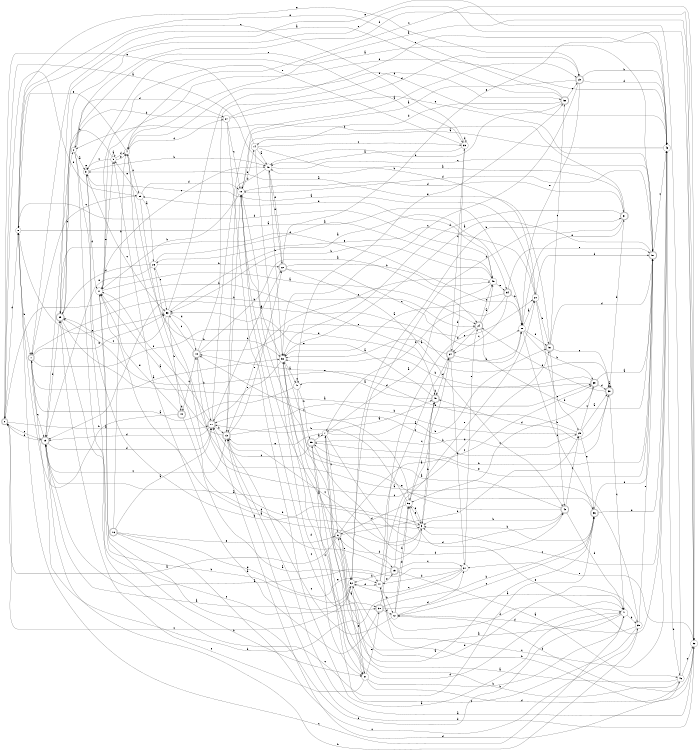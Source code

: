 digraph n48_10 {
__start0 [label="" shape="none"];

rankdir=LR;
size="8,5";

s0 [style="rounded,filled", color="black", fillcolor="white" shape="doublecircle", label="0"];
s1 [style="rounded,filled", color="black", fillcolor="white" shape="doublecircle", label="1"];
s2 [style="filled", color="black", fillcolor="white" shape="circle", label="2"];
s3 [style="filled", color="black", fillcolor="white" shape="circle", label="3"];
s4 [style="filled", color="black", fillcolor="white" shape="circle", label="4"];
s5 [style="filled", color="black", fillcolor="white" shape="circle", label="5"];
s6 [style="rounded,filled", color="black", fillcolor="white" shape="doublecircle", label="6"];
s7 [style="filled", color="black", fillcolor="white" shape="circle", label="7"];
s8 [style="filled", color="black", fillcolor="white" shape="circle", label="8"];
s9 [style="filled", color="black", fillcolor="white" shape="circle", label="9"];
s10 [style="filled", color="black", fillcolor="white" shape="circle", label="10"];
s11 [style="rounded,filled", color="black", fillcolor="white" shape="doublecircle", label="11"];
s12 [style="filled", color="black", fillcolor="white" shape="circle", label="12"];
s13 [style="rounded,filled", color="black", fillcolor="white" shape="doublecircle", label="13"];
s14 [style="filled", color="black", fillcolor="white" shape="circle", label="14"];
s15 [style="rounded,filled", color="black", fillcolor="white" shape="doublecircle", label="15"];
s16 [style="rounded,filled", color="black", fillcolor="white" shape="doublecircle", label="16"];
s17 [style="filled", color="black", fillcolor="white" shape="circle", label="17"];
s18 [style="rounded,filled", color="black", fillcolor="white" shape="doublecircle", label="18"];
s19 [style="rounded,filled", color="black", fillcolor="white" shape="doublecircle", label="19"];
s20 [style="filled", color="black", fillcolor="white" shape="circle", label="20"];
s21 [style="filled", color="black", fillcolor="white" shape="circle", label="21"];
s22 [style="rounded,filled", color="black", fillcolor="white" shape="doublecircle", label="22"];
s23 [style="rounded,filled", color="black", fillcolor="white" shape="doublecircle", label="23"];
s24 [style="rounded,filled", color="black", fillcolor="white" shape="doublecircle", label="24"];
s25 [style="filled", color="black", fillcolor="white" shape="circle", label="25"];
s26 [style="filled", color="black", fillcolor="white" shape="circle", label="26"];
s27 [style="filled", color="black", fillcolor="white" shape="circle", label="27"];
s28 [style="filled", color="black", fillcolor="white" shape="circle", label="28"];
s29 [style="rounded,filled", color="black", fillcolor="white" shape="doublecircle", label="29"];
s30 [style="rounded,filled", color="black", fillcolor="white" shape="doublecircle", label="30"];
s31 [style="rounded,filled", color="black", fillcolor="white" shape="doublecircle", label="31"];
s32 [style="filled", color="black", fillcolor="white" shape="circle", label="32"];
s33 [style="filled", color="black", fillcolor="white" shape="circle", label="33"];
s34 [style="rounded,filled", color="black", fillcolor="white" shape="doublecircle", label="34"];
s35 [style="filled", color="black", fillcolor="white" shape="circle", label="35"];
s36 [style="rounded,filled", color="black", fillcolor="white" shape="doublecircle", label="36"];
s37 [style="filled", color="black", fillcolor="white" shape="circle", label="37"];
s38 [style="rounded,filled", color="black", fillcolor="white" shape="doublecircle", label="38"];
s39 [style="rounded,filled", color="black", fillcolor="white" shape="doublecircle", label="39"];
s40 [style="filled", color="black", fillcolor="white" shape="circle", label="40"];
s41 [style="filled", color="black", fillcolor="white" shape="circle", label="41"];
s42 [style="rounded,filled", color="black", fillcolor="white" shape="doublecircle", label="42"];
s43 [style="filled", color="black", fillcolor="white" shape="circle", label="43"];
s44 [style="rounded,filled", color="black", fillcolor="white" shape="doublecircle", label="44"];
s45 [style="rounded,filled", color="black", fillcolor="white" shape="doublecircle", label="45"];
s46 [style="filled", color="black", fillcolor="white" shape="circle", label="46"];
s47 [style="filled", color="black", fillcolor="white" shape="circle", label="47"];
s48 [style="filled", color="black", fillcolor="white" shape="circle", label="48"];
s49 [style="filled", color="black", fillcolor="white" shape="circle", label="49"];
s50 [style="rounded,filled", color="black", fillcolor="white" shape="doublecircle", label="50"];
s51 [style="rounded,filled", color="black", fillcolor="white" shape="doublecircle", label="51"];
s52 [style="filled", color="black", fillcolor="white" shape="circle", label="52"];
s53 [style="filled", color="black", fillcolor="white" shape="circle", label="53"];
s54 [style="rounded,filled", color="black", fillcolor="white" shape="doublecircle", label="54"];
s55 [style="rounded,filled", color="black", fillcolor="white" shape="doublecircle", label="55"];
s56 [style="filled", color="black", fillcolor="white" shape="circle", label="56"];
s57 [style="rounded,filled", color="black", fillcolor="white" shape="doublecircle", label="57"];
s58 [style="filled", color="black", fillcolor="white" shape="circle", label="58"];
s59 [style="filled", color="black", fillcolor="white" shape="circle", label="59"];
s0 -> s11 [label="a"];
s0 -> s45 [label="b"];
s0 -> s19 [label="c"];
s0 -> s8 [label="d"];
s0 -> s59 [label="e"];
s1 -> s58 [label="a"];
s1 -> s24 [label="b"];
s1 -> s19 [label="c"];
s1 -> s38 [label="d"];
s1 -> s53 [label="e"];
s2 -> s9 [label="a"];
s2 -> s52 [label="b"];
s2 -> s30 [label="c"];
s2 -> s32 [label="d"];
s2 -> s33 [label="e"];
s3 -> s17 [label="a"];
s3 -> s45 [label="b"];
s3 -> s13 [label="c"];
s3 -> s9 [label="d"];
s3 -> s56 [label="e"];
s4 -> s32 [label="a"];
s4 -> s58 [label="b"];
s4 -> s59 [label="c"];
s4 -> s27 [label="d"];
s4 -> s8 [label="e"];
s5 -> s5 [label="a"];
s5 -> s19 [label="b"];
s5 -> s9 [label="c"];
s5 -> s4 [label="d"];
s5 -> s4 [label="e"];
s6 -> s0 [label="a"];
s6 -> s25 [label="b"];
s6 -> s39 [label="c"];
s6 -> s3 [label="d"];
s6 -> s52 [label="e"];
s7 -> s45 [label="a"];
s7 -> s51 [label="b"];
s7 -> s6 [label="c"];
s7 -> s42 [label="d"];
s7 -> s13 [label="e"];
s8 -> s28 [label="a"];
s8 -> s1 [label="b"];
s8 -> s53 [label="c"];
s8 -> s49 [label="d"];
s8 -> s23 [label="e"];
s9 -> s57 [label="a"];
s9 -> s40 [label="b"];
s9 -> s53 [label="c"];
s9 -> s17 [label="d"];
s9 -> s9 [label="e"];
s10 -> s15 [label="a"];
s10 -> s17 [label="b"];
s10 -> s30 [label="c"];
s10 -> s31 [label="d"];
s10 -> s14 [label="e"];
s11 -> s23 [label="a"];
s11 -> s13 [label="b"];
s11 -> s22 [label="c"];
s11 -> s19 [label="d"];
s11 -> s17 [label="e"];
s12 -> s41 [label="a"];
s12 -> s56 [label="b"];
s12 -> s13 [label="c"];
s12 -> s37 [label="d"];
s12 -> s56 [label="e"];
s13 -> s17 [label="a"];
s13 -> s10 [label="b"];
s13 -> s38 [label="c"];
s13 -> s32 [label="d"];
s13 -> s22 [label="e"];
s14 -> s40 [label="a"];
s14 -> s20 [label="b"];
s14 -> s33 [label="c"];
s14 -> s21 [label="d"];
s14 -> s0 [label="e"];
s15 -> s46 [label="a"];
s15 -> s52 [label="b"];
s15 -> s37 [label="c"];
s15 -> s4 [label="d"];
s15 -> s20 [label="e"];
s16 -> s11 [label="a"];
s16 -> s4 [label="b"];
s16 -> s35 [label="c"];
s16 -> s47 [label="d"];
s16 -> s6 [label="e"];
s17 -> s24 [label="a"];
s17 -> s21 [label="b"];
s17 -> s40 [label="c"];
s17 -> s43 [label="d"];
s17 -> s5 [label="e"];
s18 -> s24 [label="a"];
s18 -> s11 [label="b"];
s18 -> s53 [label="c"];
s18 -> s50 [label="d"];
s18 -> s28 [label="e"];
s19 -> s3 [label="a"];
s19 -> s29 [label="b"];
s19 -> s13 [label="c"];
s19 -> s11 [label="d"];
s19 -> s0 [label="e"];
s20 -> s9 [label="a"];
s20 -> s51 [label="b"];
s20 -> s25 [label="c"];
s20 -> s57 [label="d"];
s20 -> s26 [label="e"];
s21 -> s6 [label="a"];
s21 -> s41 [label="b"];
s21 -> s29 [label="c"];
s21 -> s46 [label="d"];
s21 -> s30 [label="e"];
s22 -> s42 [label="a"];
s22 -> s49 [label="b"];
s22 -> s28 [label="c"];
s22 -> s40 [label="d"];
s22 -> s32 [label="e"];
s23 -> s10 [label="a"];
s23 -> s43 [label="b"];
s23 -> s58 [label="c"];
s23 -> s43 [label="d"];
s23 -> s28 [label="e"];
s24 -> s49 [label="a"];
s24 -> s57 [label="b"];
s24 -> s49 [label="c"];
s24 -> s19 [label="d"];
s24 -> s34 [label="e"];
s25 -> s38 [label="a"];
s25 -> s11 [label="b"];
s25 -> s39 [label="c"];
s25 -> s18 [label="d"];
s25 -> s36 [label="e"];
s26 -> s49 [label="a"];
s26 -> s22 [label="b"];
s26 -> s53 [label="c"];
s26 -> s29 [label="d"];
s26 -> s19 [label="e"];
s27 -> s41 [label="a"];
s27 -> s2 [label="b"];
s27 -> s10 [label="c"];
s27 -> s23 [label="d"];
s27 -> s57 [label="e"];
s28 -> s20 [label="a"];
s28 -> s39 [label="b"];
s28 -> s36 [label="c"];
s28 -> s29 [label="d"];
s28 -> s51 [label="e"];
s29 -> s39 [label="a"];
s29 -> s2 [label="b"];
s29 -> s36 [label="c"];
s29 -> s27 [label="d"];
s29 -> s43 [label="e"];
s30 -> s5 [label="a"];
s30 -> s36 [label="b"];
s30 -> s36 [label="c"];
s30 -> s12 [label="d"];
s30 -> s20 [label="e"];
s31 -> s40 [label="a"];
s31 -> s2 [label="b"];
s31 -> s52 [label="c"];
s31 -> s58 [label="d"];
s31 -> s28 [label="e"];
s32 -> s13 [label="a"];
s32 -> s52 [label="b"];
s32 -> s4 [label="c"];
s32 -> s12 [label="d"];
s32 -> s37 [label="e"];
s33 -> s40 [label="a"];
s33 -> s34 [label="b"];
s33 -> s8 [label="c"];
s33 -> s33 [label="d"];
s33 -> s17 [label="e"];
s34 -> s58 [label="a"];
s34 -> s28 [label="b"];
s34 -> s33 [label="c"];
s34 -> s37 [label="d"];
s34 -> s3 [label="e"];
s35 -> s26 [label="a"];
s35 -> s19 [label="b"];
s35 -> s55 [label="c"];
s35 -> s12 [label="d"];
s35 -> s57 [label="e"];
s36 -> s58 [label="a"];
s36 -> s3 [label="b"];
s36 -> s18 [label="c"];
s36 -> s43 [label="d"];
s36 -> s57 [label="e"];
s37 -> s19 [label="a"];
s37 -> s1 [label="b"];
s37 -> s52 [label="c"];
s37 -> s47 [label="d"];
s37 -> s24 [label="e"];
s38 -> s38 [label="a"];
s38 -> s31 [label="b"];
s38 -> s41 [label="c"];
s38 -> s45 [label="d"];
s38 -> s24 [label="e"];
s39 -> s57 [label="a"];
s39 -> s58 [label="b"];
s39 -> s56 [label="c"];
s39 -> s38 [label="d"];
s39 -> s29 [label="e"];
s40 -> s0 [label="a"];
s40 -> s58 [label="b"];
s40 -> s57 [label="c"];
s40 -> s13 [label="d"];
s40 -> s22 [label="e"];
s41 -> s6 [label="a"];
s41 -> s35 [label="b"];
s41 -> s8 [label="c"];
s41 -> s47 [label="d"];
s41 -> s17 [label="e"];
s42 -> s58 [label="a"];
s42 -> s3 [label="b"];
s42 -> s25 [label="c"];
s42 -> s41 [label="d"];
s42 -> s10 [label="e"];
s43 -> s10 [label="a"];
s43 -> s46 [label="b"];
s43 -> s3 [label="c"];
s43 -> s4 [label="d"];
s43 -> s56 [label="e"];
s44 -> s47 [label="a"];
s44 -> s8 [label="b"];
s44 -> s18 [label="c"];
s44 -> s44 [label="d"];
s44 -> s17 [label="e"];
s45 -> s48 [label="a"];
s45 -> s45 [label="b"];
s45 -> s56 [label="c"];
s45 -> s34 [label="d"];
s45 -> s53 [label="e"];
s46 -> s7 [label="a"];
s46 -> s7 [label="b"];
s46 -> s32 [label="c"];
s46 -> s11 [label="d"];
s46 -> s29 [label="e"];
s47 -> s34 [label="a"];
s47 -> s12 [label="b"];
s47 -> s43 [label="c"];
s47 -> s51 [label="d"];
s47 -> s15 [label="e"];
s48 -> s1 [label="a"];
s48 -> s55 [label="b"];
s48 -> s48 [label="c"];
s48 -> s35 [label="d"];
s48 -> s50 [label="e"];
s49 -> s7 [label="a"];
s49 -> s53 [label="b"];
s49 -> s13 [label="c"];
s49 -> s59 [label="d"];
s49 -> s54 [label="e"];
s50 -> s1 [label="a"];
s50 -> s40 [label="b"];
s50 -> s23 [label="c"];
s50 -> s14 [label="d"];
s50 -> s8 [label="e"];
s51 -> s9 [label="a"];
s51 -> s42 [label="b"];
s51 -> s50 [label="c"];
s51 -> s57 [label="d"];
s51 -> s38 [label="e"];
s52 -> s19 [label="a"];
s52 -> s31 [label="b"];
s52 -> s0 [label="c"];
s52 -> s47 [label="d"];
s52 -> s21 [label="e"];
s53 -> s54 [label="a"];
s53 -> s44 [label="b"];
s53 -> s29 [label="c"];
s53 -> s18 [label="d"];
s53 -> s43 [label="e"];
s54 -> s58 [label="a"];
s54 -> s28 [label="b"];
s54 -> s34 [label="c"];
s54 -> s7 [label="d"];
s54 -> s57 [label="e"];
s55 -> s7 [label="a"];
s55 -> s25 [label="b"];
s55 -> s11 [label="c"];
s55 -> s42 [label="d"];
s55 -> s21 [label="e"];
s56 -> s45 [label="a"];
s56 -> s11 [label="b"];
s56 -> s18 [label="c"];
s56 -> s6 [label="d"];
s56 -> s3 [label="e"];
s57 -> s58 [label="a"];
s57 -> s55 [label="b"];
s57 -> s43 [label="c"];
s57 -> s10 [label="d"];
s57 -> s55 [label="e"];
s58 -> s48 [label="a"];
s58 -> s10 [label="b"];
s58 -> s21 [label="c"];
s58 -> s41 [label="d"];
s58 -> s11 [label="e"];
s59 -> s26 [label="a"];
s59 -> s3 [label="b"];
s59 -> s1 [label="c"];
s59 -> s10 [label="d"];
s59 -> s5 [label="e"];

}